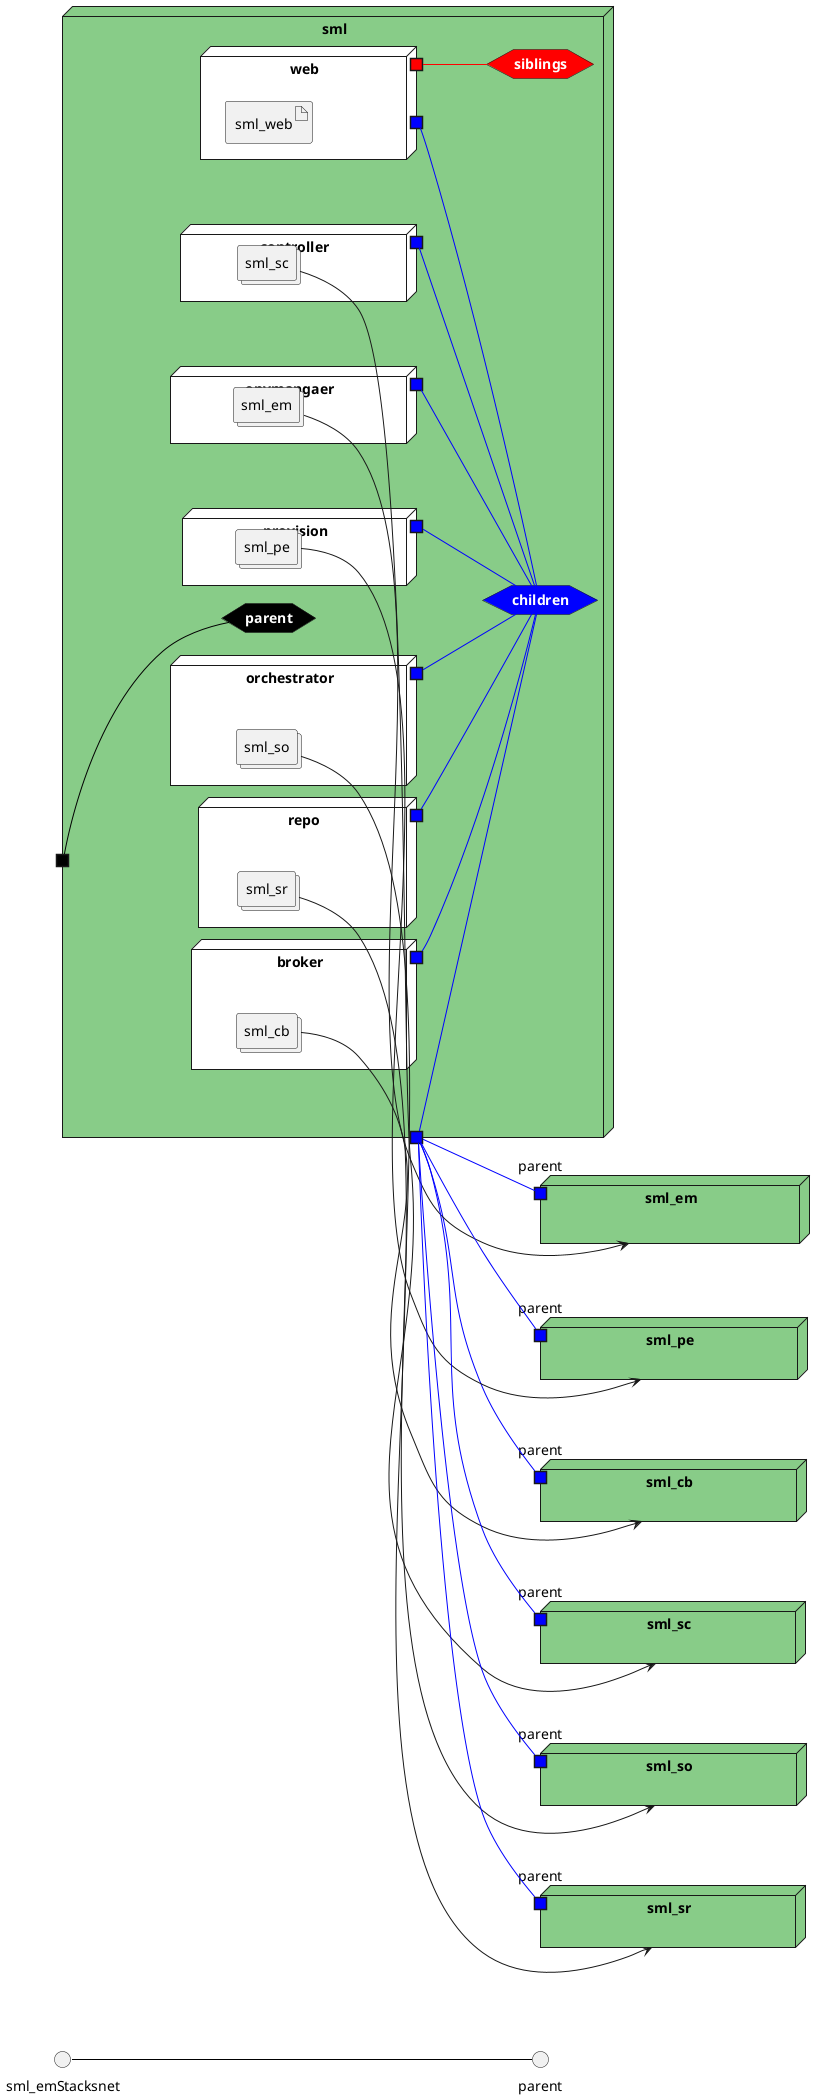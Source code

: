 @startuml

left to right direction




node "sml_cb" as sml_cbStack #88cc88 {
    portin "parent" as sml_cbStackPortIn #blue
}
node "sml_em" as sml_emStack #88cc88 {
    portin "parent" as sml_emStackPortIn #blue
}
node "sml_pe" as sml_peStack #88cc88 {
    portin "parent" as sml_peStackPortIn #blue
}
node "sml_sc" as sml_scStack #88cc88 {
    portin "parent" as sml_scStackPortIn #blue
}
node "sml_so" as sml_soStack #88cc88 {
    portin "parent" as sml_soStackPortIn #blue
}
node "sml_sr" as sml_srStack #88cc88 {
    portin "parent" as sml_srStackPortIn #blue
}



node "sml" #88cc88 {


    hexagon parentnet #black [
            <b><color:white>parent</color></b>
    ]
    
    portin " " as parentnetPortIn #black
    parentnetPortIn -[#black]- parentnet
    
    hexagon childrennet #blue [
            <b><color:white>children</color></b>
    ]
    
    portout " " as childrennetPortOut #blue
    childrennet -[#blue]- childrennetPortOut
    
    hexagon siblingsnet #red [
            <b><color:white>siblings</color></b>
    ]
    

node "broker" as brokerService #white {
    portOut " " as brokerServicechildrennet #blue
   brokerServicechildrennet -[#blue]- childrennet
   
    collections "sml_cb" as sml_cbimage
    
}
node "envmangaer" as envmangaerService #white {
    portOut " " as envmangaerServicechildrennet #blue
   envmangaerServicechildrennet -[#blue]- childrennet
   
    collections "sml_em" as sml_emimage
    
}
node "provision" as provisionService #white {
    portOut " " as provisionServicechildrennet #blue
   provisionServicechildrennet -[#blue]- childrennet
   
    collections "sml_pe" as sml_peimage
    
}
node "controller" as controllerService #white {
    portOut " " as controllerServicechildrennet #blue
   controllerServicechildrennet -[#blue]- childrennet
   
    collections "sml_sc" as sml_scimage
    
}
node "orchestrator" as orchestratorService #white {
    portOut " " as orchestratorServicechildrennet #blue
   orchestratorServicechildrennet -[#blue]- childrennet
   
    collections "sml_so" as sml_soimage
    
}
node "repo" as repoService #white {
    portOut " " as repoServicechildrennet #blue
   repoServicechildrennet -[#blue]- childrennet
   
    collections "sml_sr" as sml_srimage
    
}
node "web" as webService #white {
    portOut " " as webServicechildrennet #blue
   webServicechildrennet -[#blue]- childrennet
       portOut " " as webServicesiblingsnet #red
   webServicesiblingsnet -[#red]- siblingsnet
   

    artifact "sml_web" as sml_webimage
    
}

}

sml_cbimage --> sml_cbStack
    
    childrennetPortOut -[#blue]- sml_cbStackPortIn
    
sml_emimage --> sml_emStack
    
        sml_emStacksnet --[#black]-- parent
    
    childrennetPortOut -[#blue]- sml_emStackPortIn
    
sml_peimage --> sml_peStack
    
    childrennetPortOut -[#blue]- sml_peStackPortIn
    
sml_scimage --> sml_scStack
    
    childrennetPortOut -[#blue]- sml_scStackPortIn
    
sml_soimage --> sml_soStack
    
    childrennetPortOut -[#blue]- sml_soStackPortIn
    
sml_srimage --> sml_srStack
    
    childrennetPortOut -[#blue]- sml_srStackPortIn
    

@enduml
